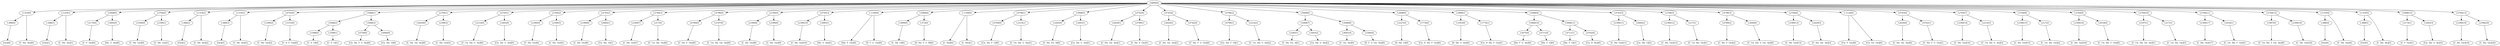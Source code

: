 digraph sample{
"L-686(0)"->"[Gis](0)"
"L1319(0)"->"[C  Dis  Ais](0)"
"L1319(0)"->"L-686(0)"
"L-686(1)"->"[Gis](1)"
"L1319(1)"->"[C  Dis  Ais](1)"
"L1319(1)"->"L-686(1)"
"L2174(0)"->"[C  F  Gis](0)"
"L3085(0)"->"[Dis  G  Ais](0)"
"L5068(0)"->"L2174(0)"
"L5068(0)"->"L3085(0)"
"L2390(0)"->"[C  Dis  Gis](0)"
"L2390(1)"->"[C  Dis  Gis](1)"
"L2764(0)"->"L2390(0)"
"L2764(0)"->"L2390(1)"
"L-686(2)"->"[Gis](2)"
"L1319(2)"->"[C  Dis  Ais](2)"
"L1319(2)"->"L-686(2)"
"L-686(3)"->"[Gis](3)"
"L1319(3)"->"[C  Dis  Ais](3)"
"L1319(3)"->"L-686(3)"
"L2390(2)"->"[C  Dis  Gis](2)"
"L3155(0)"->"[C  D  F  Gis](0)"
"L4745(0)"->"L2390(2)"
"L4745(0)"->"L3155(0)"
"L3398(0)"->"[C  E  G](0)"
"L3398(1)"->"[C  E  G](1)"
"L5068(2)"->"L3398(0)"
"L5068(2)"->"L3398(1)"
"L4758(0)"->"[Cis  Dis  F  G  Ais](0)"
"L4460(0)"->"[Cis  Dis  G](0)"
"L5068(3)"->"L4758(0)"
"L5068(3)"->"L4460(0)"
"L5068(1)"->"L5068(2)"
"L5068(1)"->"L5068(3)"
"L2629(0)"->"[C  Dis  Gis  Ais](0)"
"L2390(3)"->"[C  Dis  Gis](3)"
"L2764(1)"->"L2629(0)"
"L2764(1)"->"L2390(3)"
"L2214(0)"->"[C  Cis  Dis  G  Ais](0)"
"L3445(0)"->"[Cis  Dis  G  Ais](0)"
"L4745(1)"->"L2214(0)"
"L4745(1)"->"L3445(0)"
"L2390(4)"->"[C  Dis  Gis](4)"
"L2390(5)"->"[C  Dis  Gis](5)"
"L2764(2)"->"L2390(4)"
"L2764(2)"->"L2390(5)"
"L2390(6)"->"[C  Dis  Gis](6)"
"L4460(1)"->"[Cis  Dis  G](1)"
"L4745(2)"->"L2390(6)"
"L4745(2)"->"L4460(1)"
"L2390(7)"->"[C  Dis  Gis](7)"
"L217(0)"->"[C  Cis  Dis  Gis](0)"
"L2764(3)"->"L2390(7)"
"L2764(3)"->"L217(0)"
"L4789(0)"->"[C  Dis  F  Gis](0)"
"L2197(0)"->"[C  Cis  Dis  Gis  Ais](0)"
"L4796(0)"->"L4789(0)"
"L4796(0)"->"L2197(0)"
"L2390(8)"->"[C  Dis  Gis](8)"
"L2390(9)"->"[C  Dis  Gis](9)"
"L2764(4)"->"L2390(8)"
"L2764(4)"->"L2390(9)"
"L2390(10)"->"[C  Dis  Gis](10)"
"L3085(1)"->"[Dis  G  Ais](1)"
"L4745(3)"->"L2390(10)"
"L4745(3)"->"L3085(1)"
"L-1106(0)"->"[Dis  F  Gis](0)"
"L-1106(0)"->"[D  F  G  Gis](0)"
"L3999(0)"->"[C  Dis  G](0)"
"L373(0)"->"[D  Dis  F  G  B](0)"
"L5068(4)"->"L3999(0)"
"L5068(4)"->"L373(0)"
"L-1108(0)"->"[C  Dis](0)"
"L-1108(0)"->"[C  Dis](1)"
"L4790(0)"->"[Cis  Dis  F  G](0)"
"L2214(1)"->"[C  Cis  Dis  G  Ais](1)"
"L4796(1)"->"L4790(0)"
"L4796(1)"->"L2214(1)"
"L2285(0)"->"[C  Dis  Fis  A](0)"
"L3445(1)"->"[Cis  Dis  G  Ais](1)"
"L5068(5)"->"L2285(0)"
"L5068(5)"->"L3445(1)"
"L2629(1)"->"[C  Dis  Gis  Ais](1)"
"L4789(1)"->"[C  Dis  F  Gis](1)"
"L4792(0)"->"L2629(1)"
"L4792(0)"->"L4789(1)"
"L2629(2)"->"[C  Dis  Gis  Ais](2)"
"L4742(0)"->"[C  Dis  F  G  Gis](0)"
"L4745(4)"->"L2629(2)"
"L4745(4)"->"L4742(0)"
"L4790(1)"->"[Cis  Dis  F  G](1)"
"L2214(2)"->"[C  Cis  Dis  G  Ais](2)"
"L4796(2)"->"L4790(1)"
"L4796(2)"->"L2214(2)"
"L2285(1)"->"[C  Dis  Fis  A](1)"
"L3445(2)"->"[Cis  Dis  G  Ais](2)"
"L5068(7)"->"L2285(1)"
"L5068(7)"->"L3445(2)"
"L4661(0)"->"[C  Gis  Ais](0)"
"L2580(0)"->"[D  F  G  Gis  Ais](0)"
"L5068(8)"->"L4661(0)"
"L5068(8)"->"L2580(0)"
"L5068(6)"->"L5068(7)"
"L5068(6)"->"L5068(8)"
"L2227(0)"->"[D  Dis  G](0)"
"L1774(0)"->"[Cis  D  Dis  F  Gis](0)"
"L2898(0)"->"L2227(0)"
"L2898(0)"->"L1774(0)"
"L3303(0)"->"[D  Dis  G  Ais](0)"
"L1774(1)"->"[Cis  D  Dis  F  Gis](1)"
"L2898(1)"->"L3303(0)"
"L2898(1)"->"L1774(1)"
"L3975(0)"->"[Dis  F  G  Ais](0)"
"L4711(0)"->"[Dis  F  G](0)"
"L5068(10)"->"L3975(0)"
"L5068(10)"->"L4711(0)"
"L4711(1)"->"[Dis  F  G](1)"
"L4762(0)"->"[Cis  D  Dis](0)"
"L5068(11)"->"L4711(1)"
"L5068(11)"->"L4762(0)"
"L5068(9)"->"L5068(10)"
"L5068(9)"->"L5068(11)"
"L2390(11)"->"[C  Dis  Gis](11)"
"L4460(2)"->"[Cis  Dis  G](2)"
"L4745(5)"->"L2390(11)"
"L4745(5)"->"L4460(2)"
"L2390(12)"->"[C  Dis  Gis](12)"
"L217(1)"->"[C  Cis  Dis  Gis](1)"
"L2764(5)"->"L2390(12)"
"L2764(5)"->"L217(1)"
"L4789(2)"->"[C  Dis  F  Gis](2)"
"L3490(0)"->"[C  Cis  Dis  G  Gis  Ais](0)"
"L4796(3)"->"L4789(2)"
"L4796(3)"->"L3490(0)"
"L2390(13)"->"[C  Dis  Gis](13)"
"L2629(3)"->"[C  Dis  Gis  Ais](3)"
"L2764(6)"->"L2390(13)"
"L2764(6)"->"L2629(3)"
"L-1124(0)"->"[Cis  F  Gis](0)"
"L-1124(0)"->"[Cis  Fis  Gis](0)"
"L2629(4)"->"[C  Dis  Gis  Ais](4)"
"L4742(1)"->"[C  Dis  F  G  Gis](1)"
"L4745(6)"->"L2629(4)"
"L4745(6)"->"L4742(1)"
"L2390(14)"->"[C  Dis  Gis](14)"
"L2214(3)"->"[C  Cis  Dis  G  Ais](3)"
"L2764(7)"->"L2390(14)"
"L2764(7)"->"L2214(3)"
"L2390(15)"->"[C  Dis  Gis](15)"
"L217(2)"->"[C  Cis  Dis  Gis](2)"
"L2764(8)"->"L2390(15)"
"L2764(8)"->"L217(2)"
"L2390(16)"->"[C  Dis  Gis](16)"
"L2018(0)"->"[C  Cis  Dis  F  Gis](0)"
"L2764(9)"->"L2390(16)"
"L2764(9)"->"L2018(0)"
"L2197(1)"->"[C  Cis  Dis  Gis  Ais](1)"
"L217(3)"->"[C  Cis  Dis  Gis](3)"
"L2764(10)"->"L2197(1)"
"L2764(10)"->"L217(3)"
"L2390(17)"->"[C  Dis  Gis](17)"
"L2018(1)"->"[C  Cis  Dis  F  Gis](1)"
"L2764(11)"->"L2390(17)"
"L2764(11)"->"L2018(1)"
"L1967(0)"->"[C  Cis  Dis  F  Gis  Ais](0)"
"L2390(18)"->"[C  Dis  Gis](18)"
"L2764(12)"->"L1967(0)"
"L2764(12)"->"L2390(18)"
"L-686(4)"->"[Gis](4)"
"L1319(4)"->"[C  Dis  Ais](4)"
"L1319(4)"->"L-686(4)"
"L-686(5)"->"[Gis](5)"
"L1319(5)"->"[C  Dis  Ais](5)"
"L1319(5)"->"L-686(5)"
"L2174(1)"->"[C  F  Gis](1)"
"L3445(3)"->"[Cis  Dis  G  Ais](3)"
"L5068(12)"->"L2174(1)"
"L5068(12)"->"L3445(3)"
"L2390(19)"->"[C  Dis  Gis](19)"
"L2390(20)"->"[C  Dis  Gis](20)"
"L2764(13)"->"L2390(19)"
"L2764(13)"->"L2390(20)"
"L4894(0)"->"L1319(0)"
"L4894(0)"->"L1319(1)"
"L4894(0)"->"L5068(0)"
"L4894(0)"->"L2764(0)"
"L4894(0)"->"L1319(2)"
"L4894(0)"->"L1319(3)"
"L4894(0)"->"L4745(0)"
"L4894(0)"->"L5068(1)"
"L4894(0)"->"L2764(1)"
"L4894(0)"->"L4745(1)"
"L4894(0)"->"L2764(2)"
"L4894(0)"->"L4745(2)"
"L4894(0)"->"L2764(3)"
"L4894(0)"->"L4796(0)"
"L4894(0)"->"L2764(4)"
"L4894(0)"->"L4745(3)"
"L4894(0)"->"L-1106(0)"
"L4894(0)"->"L5068(4)"
"L4894(0)"->"L-1108(0)"
"L4894(0)"->"L4796(1)"
"L4894(0)"->"L5068(5)"
"L4894(0)"->"L4792(0)"
"L4894(0)"->"L4745(4)"
"L4894(0)"->"L4796(2)"
"L4894(0)"->"L5068(6)"
"L4894(0)"->"L2898(0)"
"L4894(0)"->"L2898(1)"
"L4894(0)"->"L5068(9)"
"L4894(0)"->"L4745(5)"
"L4894(0)"->"L2764(5)"
"L4894(0)"->"L4796(3)"
"L4894(0)"->"L2764(6)"
"L4894(0)"->"L-1124(0)"
"L4894(0)"->"L4745(6)"
"L4894(0)"->"L2764(7)"
"L4894(0)"->"L2764(8)"
"L4894(0)"->"L2764(9)"
"L4894(0)"->"L2764(10)"
"L4894(0)"->"L2764(11)"
"L4894(0)"->"L2764(12)"
"L4894(0)"->"L1319(4)"
"L4894(0)"->"L1319(5)"
"L4894(0)"->"L5068(12)"
"L4894(0)"->"L2764(13)"
{rank = min; "L4894(0)"}
{rank = same; "L1319(0)"; "L1319(1)"; "L5068(0)"; "L2764(0)"; "L1319(2)"; "L1319(3)"; "L4745(0)"; "L5068(1)"; "L2764(1)"; "L4745(1)"; "L2764(2)"; "L4745(2)"; "L2764(3)"; "L4796(0)"; "L2764(4)"; "L4745(3)"; "L-1106(0)"; "L5068(4)"; "L-1108(0)"; "L4796(1)"; "L5068(5)"; "L4792(0)"; "L4745(4)"; "L4796(2)"; "L5068(6)"; "L2898(0)"; "L2898(1)"; "L5068(9)"; "L4745(5)"; "L2764(5)"; "L4796(3)"; "L2764(6)"; "L-1124(0)"; "L4745(6)"; "L2764(7)"; "L2764(8)"; "L2764(9)"; "L2764(10)"; "L2764(11)"; "L2764(12)"; "L1319(4)"; "L1319(5)"; "L5068(12)"; "L2764(13)";}
{rank = same; "L-686(0)"; "L-686(1)"; "L2174(0)"; "L3085(0)"; "L2390(0)"; "L2390(1)"; "L-686(2)"; "L-686(3)"; "L2390(2)"; "L3155(0)"; "L5068(2)"; "L5068(3)"; "L2629(0)"; "L2390(3)"; "L2214(0)"; "L3445(0)"; "L2390(4)"; "L2390(5)"; "L2390(6)"; "L4460(1)"; "L2390(7)"; "L217(0)"; "L4789(0)"; "L2197(0)"; "L2390(8)"; "L2390(9)"; "L2390(10)"; "L3085(1)"; "L3999(0)"; "L373(0)"; "L4790(0)"; "L2214(1)"; "L2285(0)"; "L3445(1)"; "L2629(1)"; "L4789(1)"; "L2629(2)"; "L4742(0)"; "L4790(1)"; "L2214(2)"; "L5068(7)"; "L5068(8)"; "L2227(0)"; "L1774(0)"; "L3303(0)"; "L1774(1)"; "L5068(10)"; "L5068(11)"; "L2390(11)"; "L4460(2)"; "L2390(12)"; "L217(1)"; "L4789(2)"; "L3490(0)"; "L2390(13)"; "L2629(3)"; "L2629(4)"; "L4742(1)"; "L2390(14)"; "L2214(3)"; "L2390(15)"; "L217(2)"; "L2390(16)"; "L2018(0)"; "L2197(1)"; "L217(3)"; "L2390(17)"; "L2018(1)"; "L1967(0)"; "L2390(18)"; "L-686(4)"; "L-686(5)"; "L2174(1)"; "L3445(3)"; "L2390(19)"; "L2390(20)";}
{rank = same; "L3398(0)"; "L3398(1)"; "L4758(0)"; "L4460(0)"; "L2285(1)"; "L3445(2)"; "L4661(0)"; "L2580(0)"; "L3975(0)"; "L4711(0)"; "L4711(1)"; "L4762(0)";}
{rank = max; "[C  Cis  Dis  F  Gis  Ais](0)"; "[C  Cis  Dis  F  Gis](0)"; "[C  Cis  Dis  F  Gis](1)"; "[C  Cis  Dis  G  Ais](0)"; "[C  Cis  Dis  G  Ais](1)"; "[C  Cis  Dis  G  Ais](2)"; "[C  Cis  Dis  G  Ais](3)"; "[C  Cis  Dis  G  Gis  Ais](0)"; "[C  Cis  Dis  Gis  Ais](0)"; "[C  Cis  Dis  Gis  Ais](1)"; "[C  Cis  Dis  Gis](0)"; "[C  Cis  Dis  Gis](1)"; "[C  Cis  Dis  Gis](2)"; "[C  Cis  Dis  Gis](3)"; "[C  D  F  Gis](0)"; "[C  Dis  Ais](0)"; "[C  Dis  Ais](1)"; "[C  Dis  Ais](2)"; "[C  Dis  Ais](3)"; "[C  Dis  Ais](4)"; "[C  Dis  Ais](5)"; "[C  Dis  F  G  Gis](0)"; "[C  Dis  F  G  Gis](1)"; "[C  Dis  F  Gis](0)"; "[C  Dis  F  Gis](1)"; "[C  Dis  F  Gis](2)"; "[C  Dis  Fis  A](0)"; "[C  Dis  Fis  A](1)"; "[C  Dis  G](0)"; "[C  Dis  Gis  Ais](0)"; "[C  Dis  Gis  Ais](1)"; "[C  Dis  Gis  Ais](2)"; "[C  Dis  Gis  Ais](3)"; "[C  Dis  Gis  Ais](4)"; "[C  Dis  Gis](0)"; "[C  Dis  Gis](1)"; "[C  Dis  Gis](10)"; "[C  Dis  Gis](11)"; "[C  Dis  Gis](12)"; "[C  Dis  Gis](13)"; "[C  Dis  Gis](14)"; "[C  Dis  Gis](15)"; "[C  Dis  Gis](16)"; "[C  Dis  Gis](17)"; "[C  Dis  Gis](18)"; "[C  Dis  Gis](19)"; "[C  Dis  Gis](2)"; "[C  Dis  Gis](20)"; "[C  Dis  Gis](3)"; "[C  Dis  Gis](4)"; "[C  Dis  Gis](5)"; "[C  Dis  Gis](6)"; "[C  Dis  Gis](7)"; "[C  Dis  Gis](8)"; "[C  Dis  Gis](9)"; "[C  Dis](0)"; "[C  Dis](1)"; "[C  E  G](0)"; "[C  E  G](1)"; "[C  F  Gis](0)"; "[C  F  Gis](1)"; "[C  Gis  Ais](0)"; "[Cis  D  Dis  F  Gis](0)"; "[Cis  D  Dis  F  Gis](1)"; "[Cis  D  Dis](0)"; "[Cis  Dis  F  G  Ais](0)"; "[Cis  Dis  F  G](0)"; "[Cis  Dis  F  G](1)"; "[Cis  Dis  G  Ais](0)"; "[Cis  Dis  G  Ais](1)"; "[Cis  Dis  G  Ais](2)"; "[Cis  Dis  G  Ais](3)"; "[Cis  Dis  G](0)"; "[Cis  Dis  G](1)"; "[Cis  Dis  G](2)"; "[Cis  F  Gis](0)"; "[Cis  Fis  Gis](0)"; "[D  Dis  F  G  B](0)"; "[D  Dis  G  Ais](0)"; "[D  Dis  G](0)"; "[D  F  G  Gis  Ais](0)"; "[D  F  G  Gis](0)"; "[Dis  F  G  Ais](0)"; "[Dis  F  G](0)"; "[Dis  F  G](1)"; "[Dis  F  Gis](0)"; "[Dis  G  Ais](0)"; "[Dis  G  Ais](1)"; "[Gis](0)"; "[Gis](1)"; "[Gis](2)"; "[Gis](3)"; "[Gis](4)"; "[Gis](5)";}
}